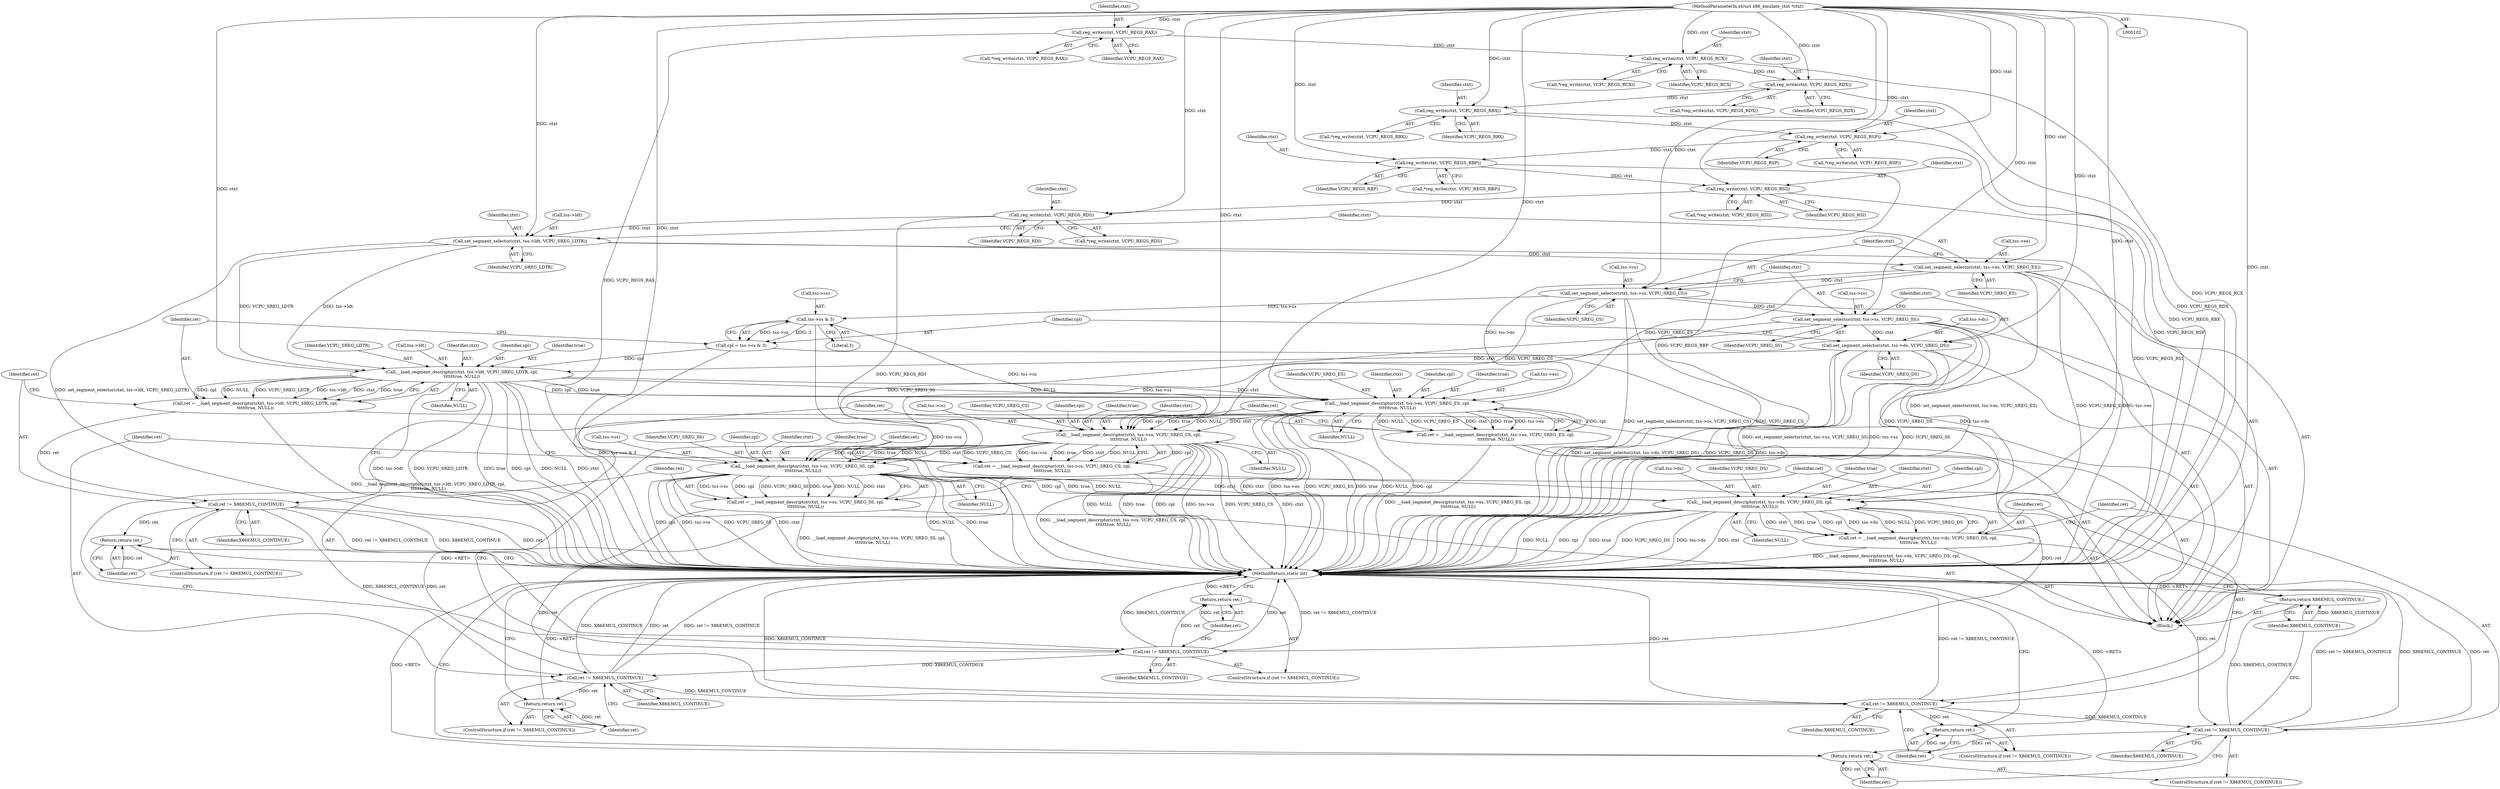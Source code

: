 digraph "0_linux_d1442d85cc30ea75f7d399474ca738e0bc96f715_4@API" {
"1000126" [label="(Call,reg_write(ctxt, VCPU_REGS_RAX))"];
"1000103" [label="(MethodParameterIn,struct x86_emulate_ctxt *ctxt)"];
"1000134" [label="(Call,reg_write(ctxt, VCPU_REGS_RCX))"];
"1000142" [label="(Call,reg_write(ctxt, VCPU_REGS_RDX))"];
"1000150" [label="(Call,reg_write(ctxt, VCPU_REGS_RBX))"];
"1000158" [label="(Call,reg_write(ctxt, VCPU_REGS_RSP))"];
"1000166" [label="(Call,reg_write(ctxt, VCPU_REGS_RBP))"];
"1000174" [label="(Call,reg_write(ctxt, VCPU_REGS_RSI))"];
"1000182" [label="(Call,reg_write(ctxt, VCPU_REGS_RDI))"];
"1000188" [label="(Call,set_segment_selector(ctxt, tss->ldt, VCPU_SREG_LDTR))"];
"1000194" [label="(Call,set_segment_selector(ctxt, tss->es, VCPU_SREG_ES))"];
"1000200" [label="(Call,set_segment_selector(ctxt, tss->cs, VCPU_SREG_CS))"];
"1000206" [label="(Call,set_segment_selector(ctxt, tss->ss, VCPU_SREG_SS))"];
"1000212" [label="(Call,set_segment_selector(ctxt, tss->ds, VCPU_SREG_DS))"];
"1000227" [label="(Call,__load_segment_descriptor(ctxt, tss->ldt, VCPU_SREG_LDTR, cpl,\n\t\t\t\t\ttrue, NULL))"];
"1000225" [label="(Call,ret = __load_segment_descriptor(ctxt, tss->ldt, VCPU_SREG_LDTR, cpl,\n\t\t\t\t\ttrue, NULL))"];
"1000237" [label="(Call,ret != X86EMUL_CONTINUE)"];
"1000240" [label="(Return,return ret;)"];
"1000254" [label="(Call,ret != X86EMUL_CONTINUE)"];
"1000257" [label="(Return,return ret;)"];
"1000271" [label="(Call,ret != X86EMUL_CONTINUE)"];
"1000274" [label="(Return,return ret;)"];
"1000288" [label="(Call,ret != X86EMUL_CONTINUE)"];
"1000291" [label="(Return,return ret;)"];
"1000305" [label="(Call,ret != X86EMUL_CONTINUE)"];
"1000308" [label="(Return,return ret;)"];
"1000310" [label="(Return,return X86EMUL_CONTINUE;)"];
"1000244" [label="(Call,__load_segment_descriptor(ctxt, tss->es, VCPU_SREG_ES, cpl,\n\t\t\t\t\ttrue, NULL))"];
"1000242" [label="(Call,ret = __load_segment_descriptor(ctxt, tss->es, VCPU_SREG_ES, cpl,\n\t\t\t\t\ttrue, NULL))"];
"1000261" [label="(Call,__load_segment_descriptor(ctxt, tss->cs, VCPU_SREG_CS, cpl,\n\t\t\t\t\ttrue, NULL))"];
"1000259" [label="(Call,ret = __load_segment_descriptor(ctxt, tss->cs, VCPU_SREG_CS, cpl,\n\t\t\t\t\ttrue, NULL))"];
"1000278" [label="(Call,__load_segment_descriptor(ctxt, tss->ss, VCPU_SREG_SS, cpl,\n\t\t\t\t\ttrue, NULL))"];
"1000276" [label="(Call,ret = __load_segment_descriptor(ctxt, tss->ss, VCPU_SREG_SS, cpl,\n\t\t\t\t\ttrue, NULL))"];
"1000295" [label="(Call,__load_segment_descriptor(ctxt, tss->ds, VCPU_SREG_DS, cpl,\n\t\t\t\t\ttrue, NULL))"];
"1000293" [label="(Call,ret = __load_segment_descriptor(ctxt, tss->ds, VCPU_SREG_DS, cpl,\n\t\t\t\t\ttrue, NULL))"];
"1000220" [label="(Call,tss->cs & 3)"];
"1000218" [label="(Call,cpl = tss->cs & 3)"];
"1000135" [label="(Identifier,ctxt)"];
"1000219" [label="(Identifier,cpl)"];
"1000263" [label="(Call,tss->cs)"];
"1000274" [label="(Return,return ret;)"];
"1000150" [label="(Call,reg_write(ctxt, VCPU_REGS_RBX))"];
"1000249" [label="(Identifier,VCPU_SREG_ES)"];
"1000272" [label="(Identifier,ret)"];
"1000245" [label="(Identifier,ctxt)"];
"1000257" [label="(Return,return ret;)"];
"1000250" [label="(Identifier,cpl)"];
"1000303" [label="(Identifier,NULL)"];
"1000213" [label="(Identifier,ctxt)"];
"1000280" [label="(Call,tss->ss)"];
"1000176" [label="(Identifier,VCPU_REGS_RSI)"];
"1000199" [label="(Identifier,VCPU_SREG_ES)"];
"1000232" [label="(Identifier,VCPU_SREG_LDTR)"];
"1000266" [label="(Identifier,VCPU_SREG_CS)"];
"1000297" [label="(Call,tss->ds)"];
"1000125" [label="(Call,*reg_write(ctxt, VCPU_REGS_RAX))"];
"1000229" [label="(Call,tss->ldt)"];
"1000291" [label="(Return,return ret;)"];
"1000165" [label="(Call,*reg_write(ctxt, VCPU_REGS_RBP))"];
"1000292" [label="(Identifier,ret)"];
"1000143" [label="(Identifier,ctxt)"];
"1000275" [label="(Identifier,ret)"];
"1000254" [label="(Call,ret != X86EMUL_CONTINUE)"];
"1000134" [label="(Call,reg_write(ctxt, VCPU_REGS_RCX))"];
"1000196" [label="(Call,tss->es)"];
"1000304" [label="(ControlStructure,if (ret != X86EMUL_CONTINUE))"];
"1000239" [label="(Identifier,X86EMUL_CONTINUE)"];
"1000312" [label="(MethodReturn,static int)"];
"1000270" [label="(ControlStructure,if (ret != X86EMUL_CONTINUE))"];
"1000278" [label="(Call,__load_segment_descriptor(ctxt, tss->ss, VCPU_SREG_SS, cpl,\n\t\t\t\t\ttrue, NULL))"];
"1000183" [label="(Identifier,ctxt)"];
"1000212" [label="(Call,set_segment_selector(ctxt, tss->ds, VCPU_SREG_DS))"];
"1000228" [label="(Identifier,ctxt)"];
"1000306" [label="(Identifier,ret)"];
"1000293" [label="(Call,ret = __load_segment_descriptor(ctxt, tss->ds, VCPU_SREG_DS, cpl,\n\t\t\t\t\ttrue, NULL))"];
"1000166" [label="(Call,reg_write(ctxt, VCPU_REGS_RBP))"];
"1000300" [label="(Identifier,VCPU_SREG_DS)"];
"1000288" [label="(Call,ret != X86EMUL_CONTINUE)"];
"1000261" [label="(Call,__load_segment_descriptor(ctxt, tss->cs, VCPU_SREG_CS, cpl,\n\t\t\t\t\ttrue, NULL))"];
"1000243" [label="(Identifier,ret)"];
"1000142" [label="(Call,reg_write(ctxt, VCPU_REGS_RDX))"];
"1000127" [label="(Identifier,ctxt)"];
"1000294" [label="(Identifier,ret)"];
"1000277" [label="(Identifier,ret)"];
"1000286" [label="(Identifier,NULL)"];
"1000211" [label="(Identifier,VCPU_SREG_SS)"];
"1000236" [label="(ControlStructure,if (ret != X86EMUL_CONTINUE))"];
"1000309" [label="(Identifier,ret)"];
"1000283" [label="(Identifier,VCPU_SREG_SS)"];
"1000167" [label="(Identifier,ctxt)"];
"1000205" [label="(Identifier,VCPU_SREG_CS)"];
"1000290" [label="(Identifier,X86EMUL_CONTINUE)"];
"1000174" [label="(Call,reg_write(ctxt, VCPU_REGS_RSI))"];
"1000149" [label="(Call,*reg_write(ctxt, VCPU_REGS_RBX))"];
"1000260" [label="(Identifier,ret)"];
"1000184" [label="(Identifier,VCPU_REGS_RDI)"];
"1000307" [label="(Identifier,X86EMUL_CONTINUE)"];
"1000190" [label="(Call,tss->ldt)"];
"1000182" [label="(Call,reg_write(ctxt, VCPU_REGS_RDI))"];
"1000141" [label="(Call,*reg_write(ctxt, VCPU_REGS_RDX))"];
"1000233" [label="(Identifier,cpl)"];
"1000284" [label="(Identifier,cpl)"];
"1000151" [label="(Identifier,ctxt)"];
"1000287" [label="(ControlStructure,if (ret != X86EMUL_CONTINUE))"];
"1000126" [label="(Call,reg_write(ctxt, VCPU_REGS_RAX))"];
"1000259" [label="(Call,ret = __load_segment_descriptor(ctxt, tss->cs, VCPU_SREG_CS, cpl,\n\t\t\t\t\ttrue, NULL))"];
"1000221" [label="(Call,tss->cs)"];
"1000244" [label="(Call,__load_segment_descriptor(ctxt, tss->es, VCPU_SREG_ES, cpl,\n\t\t\t\t\ttrue, NULL))"];
"1000207" [label="(Identifier,ctxt)"];
"1000235" [label="(Identifier,NULL)"];
"1000237" [label="(Call,ret != X86EMUL_CONTINUE)"];
"1000267" [label="(Identifier,cpl)"];
"1000251" [label="(Identifier,true)"];
"1000160" [label="(Identifier,VCPU_REGS_RSP)"];
"1000217" [label="(Identifier,VCPU_SREG_DS)"];
"1000240" [label="(Return,return ret;)"];
"1000268" [label="(Identifier,true)"];
"1000157" [label="(Call,*reg_write(ctxt, VCPU_REGS_RSP))"];
"1000224" [label="(Literal,3)"];
"1000103" [label="(MethodParameterIn,struct x86_emulate_ctxt *ctxt)"];
"1000128" [label="(Identifier,VCPU_REGS_RAX)"];
"1000295" [label="(Call,__load_segment_descriptor(ctxt, tss->ds, VCPU_SREG_DS, cpl,\n\t\t\t\t\ttrue, NULL))"];
"1000158" [label="(Call,reg_write(ctxt, VCPU_REGS_RSP))"];
"1000302" [label="(Identifier,true)"];
"1000225" [label="(Call,ret = __load_segment_descriptor(ctxt, tss->ldt, VCPU_SREG_LDTR, cpl,\n\t\t\t\t\ttrue, NULL))"];
"1000311" [label="(Identifier,X86EMUL_CONTINUE)"];
"1000201" [label="(Identifier,ctxt)"];
"1000279" [label="(Identifier,ctxt)"];
"1000189" [label="(Identifier,ctxt)"];
"1000136" [label="(Identifier,VCPU_REGS_RCX)"];
"1000256" [label="(Identifier,X86EMUL_CONTINUE)"];
"1000296" [label="(Identifier,ctxt)"];
"1000168" [label="(Identifier,VCPU_REGS_RBP)"];
"1000188" [label="(Call,set_segment_selector(ctxt, tss->ldt, VCPU_SREG_LDTR))"];
"1000200" [label="(Call,set_segment_selector(ctxt, tss->cs, VCPU_SREG_CS))"];
"1000181" [label="(Call,*reg_write(ctxt, VCPU_REGS_RDI))"];
"1000206" [label="(Call,set_segment_selector(ctxt, tss->ss, VCPU_SREG_SS))"];
"1000159" [label="(Identifier,ctxt)"];
"1000310" [label="(Return,return X86EMUL_CONTINUE;)"];
"1000195" [label="(Identifier,ctxt)"];
"1000220" [label="(Call,tss->cs & 3)"];
"1000218" [label="(Call,cpl = tss->cs & 3)"];
"1000253" [label="(ControlStructure,if (ret != X86EMUL_CONTINUE))"];
"1000144" [label="(Identifier,VCPU_REGS_RDX)"];
"1000234" [label="(Identifier,true)"];
"1000202" [label="(Call,tss->cs)"];
"1000246" [label="(Call,tss->es)"];
"1000269" [label="(Identifier,NULL)"];
"1000273" [label="(Identifier,X86EMUL_CONTINUE)"];
"1000175" [label="(Identifier,ctxt)"];
"1000194" [label="(Call,set_segment_selector(ctxt, tss->es, VCPU_SREG_ES))"];
"1000271" [label="(Call,ret != X86EMUL_CONTINUE)"];
"1000214" [label="(Call,tss->ds)"];
"1000242" [label="(Call,ret = __load_segment_descriptor(ctxt, tss->es, VCPU_SREG_ES, cpl,\n\t\t\t\t\ttrue, NULL))"];
"1000262" [label="(Identifier,ctxt)"];
"1000258" [label="(Identifier,ret)"];
"1000133" [label="(Call,*reg_write(ctxt, VCPU_REGS_RCX))"];
"1000289" [label="(Identifier,ret)"];
"1000305" [label="(Call,ret != X86EMUL_CONTINUE)"];
"1000173" [label="(Call,*reg_write(ctxt, VCPU_REGS_RSI))"];
"1000241" [label="(Identifier,ret)"];
"1000301" [label="(Identifier,cpl)"];
"1000208" [label="(Call,tss->ss)"];
"1000238" [label="(Identifier,ret)"];
"1000227" [label="(Call,__load_segment_descriptor(ctxt, tss->ldt, VCPU_SREG_LDTR, cpl,\n\t\t\t\t\ttrue, NULL))"];
"1000308" [label="(Return,return ret;)"];
"1000105" [label="(Block,)"];
"1000193" [label="(Identifier,VCPU_SREG_LDTR)"];
"1000285" [label="(Identifier,true)"];
"1000152" [label="(Identifier,VCPU_REGS_RBX)"];
"1000252" [label="(Identifier,NULL)"];
"1000276" [label="(Call,ret = __load_segment_descriptor(ctxt, tss->ss, VCPU_SREG_SS, cpl,\n\t\t\t\t\ttrue, NULL))"];
"1000226" [label="(Identifier,ret)"];
"1000255" [label="(Identifier,ret)"];
"1000126" -> "1000125"  [label="AST: "];
"1000126" -> "1000128"  [label="CFG: "];
"1000127" -> "1000126"  [label="AST: "];
"1000128" -> "1000126"  [label="AST: "];
"1000125" -> "1000126"  [label="CFG: "];
"1000126" -> "1000312"  [label="DDG: VCPU_REGS_RAX"];
"1000103" -> "1000126"  [label="DDG: ctxt"];
"1000126" -> "1000134"  [label="DDG: ctxt"];
"1000103" -> "1000102"  [label="AST: "];
"1000103" -> "1000312"  [label="DDG: ctxt"];
"1000103" -> "1000134"  [label="DDG: ctxt"];
"1000103" -> "1000142"  [label="DDG: ctxt"];
"1000103" -> "1000150"  [label="DDG: ctxt"];
"1000103" -> "1000158"  [label="DDG: ctxt"];
"1000103" -> "1000166"  [label="DDG: ctxt"];
"1000103" -> "1000174"  [label="DDG: ctxt"];
"1000103" -> "1000182"  [label="DDG: ctxt"];
"1000103" -> "1000188"  [label="DDG: ctxt"];
"1000103" -> "1000194"  [label="DDG: ctxt"];
"1000103" -> "1000200"  [label="DDG: ctxt"];
"1000103" -> "1000206"  [label="DDG: ctxt"];
"1000103" -> "1000212"  [label="DDG: ctxt"];
"1000103" -> "1000227"  [label="DDG: ctxt"];
"1000103" -> "1000244"  [label="DDG: ctxt"];
"1000103" -> "1000261"  [label="DDG: ctxt"];
"1000103" -> "1000278"  [label="DDG: ctxt"];
"1000103" -> "1000295"  [label="DDG: ctxt"];
"1000134" -> "1000133"  [label="AST: "];
"1000134" -> "1000136"  [label="CFG: "];
"1000135" -> "1000134"  [label="AST: "];
"1000136" -> "1000134"  [label="AST: "];
"1000133" -> "1000134"  [label="CFG: "];
"1000134" -> "1000312"  [label="DDG: VCPU_REGS_RCX"];
"1000134" -> "1000142"  [label="DDG: ctxt"];
"1000142" -> "1000141"  [label="AST: "];
"1000142" -> "1000144"  [label="CFG: "];
"1000143" -> "1000142"  [label="AST: "];
"1000144" -> "1000142"  [label="AST: "];
"1000141" -> "1000142"  [label="CFG: "];
"1000142" -> "1000312"  [label="DDG: VCPU_REGS_RDX"];
"1000142" -> "1000150"  [label="DDG: ctxt"];
"1000150" -> "1000149"  [label="AST: "];
"1000150" -> "1000152"  [label="CFG: "];
"1000151" -> "1000150"  [label="AST: "];
"1000152" -> "1000150"  [label="AST: "];
"1000149" -> "1000150"  [label="CFG: "];
"1000150" -> "1000312"  [label="DDG: VCPU_REGS_RBX"];
"1000150" -> "1000158"  [label="DDG: ctxt"];
"1000158" -> "1000157"  [label="AST: "];
"1000158" -> "1000160"  [label="CFG: "];
"1000159" -> "1000158"  [label="AST: "];
"1000160" -> "1000158"  [label="AST: "];
"1000157" -> "1000158"  [label="CFG: "];
"1000158" -> "1000312"  [label="DDG: VCPU_REGS_RSP"];
"1000158" -> "1000166"  [label="DDG: ctxt"];
"1000166" -> "1000165"  [label="AST: "];
"1000166" -> "1000168"  [label="CFG: "];
"1000167" -> "1000166"  [label="AST: "];
"1000168" -> "1000166"  [label="AST: "];
"1000165" -> "1000166"  [label="CFG: "];
"1000166" -> "1000312"  [label="DDG: VCPU_REGS_RBP"];
"1000166" -> "1000174"  [label="DDG: ctxt"];
"1000174" -> "1000173"  [label="AST: "];
"1000174" -> "1000176"  [label="CFG: "];
"1000175" -> "1000174"  [label="AST: "];
"1000176" -> "1000174"  [label="AST: "];
"1000173" -> "1000174"  [label="CFG: "];
"1000174" -> "1000312"  [label="DDG: VCPU_REGS_RSI"];
"1000174" -> "1000182"  [label="DDG: ctxt"];
"1000182" -> "1000181"  [label="AST: "];
"1000182" -> "1000184"  [label="CFG: "];
"1000183" -> "1000182"  [label="AST: "];
"1000184" -> "1000182"  [label="AST: "];
"1000181" -> "1000182"  [label="CFG: "];
"1000182" -> "1000312"  [label="DDG: VCPU_REGS_RDI"];
"1000182" -> "1000188"  [label="DDG: ctxt"];
"1000188" -> "1000105"  [label="AST: "];
"1000188" -> "1000193"  [label="CFG: "];
"1000189" -> "1000188"  [label="AST: "];
"1000190" -> "1000188"  [label="AST: "];
"1000193" -> "1000188"  [label="AST: "];
"1000195" -> "1000188"  [label="CFG: "];
"1000188" -> "1000312"  [label="DDG: set_segment_selector(ctxt, tss->ldt, VCPU_SREG_LDTR)"];
"1000188" -> "1000194"  [label="DDG: ctxt"];
"1000188" -> "1000227"  [label="DDG: tss->ldt"];
"1000188" -> "1000227"  [label="DDG: VCPU_SREG_LDTR"];
"1000194" -> "1000105"  [label="AST: "];
"1000194" -> "1000199"  [label="CFG: "];
"1000195" -> "1000194"  [label="AST: "];
"1000196" -> "1000194"  [label="AST: "];
"1000199" -> "1000194"  [label="AST: "];
"1000201" -> "1000194"  [label="CFG: "];
"1000194" -> "1000312"  [label="DDG: set_segment_selector(ctxt, tss->es, VCPU_SREG_ES)"];
"1000194" -> "1000312"  [label="DDG: VCPU_SREG_ES"];
"1000194" -> "1000312"  [label="DDG: tss->es"];
"1000194" -> "1000200"  [label="DDG: ctxt"];
"1000194" -> "1000244"  [label="DDG: tss->es"];
"1000194" -> "1000244"  [label="DDG: VCPU_SREG_ES"];
"1000200" -> "1000105"  [label="AST: "];
"1000200" -> "1000205"  [label="CFG: "];
"1000201" -> "1000200"  [label="AST: "];
"1000202" -> "1000200"  [label="AST: "];
"1000205" -> "1000200"  [label="AST: "];
"1000207" -> "1000200"  [label="CFG: "];
"1000200" -> "1000312"  [label="DDG: set_segment_selector(ctxt, tss->cs, VCPU_SREG_CS)"];
"1000200" -> "1000312"  [label="DDG: VCPU_SREG_CS"];
"1000200" -> "1000206"  [label="DDG: ctxt"];
"1000200" -> "1000220"  [label="DDG: tss->cs"];
"1000200" -> "1000261"  [label="DDG: VCPU_SREG_CS"];
"1000206" -> "1000105"  [label="AST: "];
"1000206" -> "1000211"  [label="CFG: "];
"1000207" -> "1000206"  [label="AST: "];
"1000208" -> "1000206"  [label="AST: "];
"1000211" -> "1000206"  [label="AST: "];
"1000213" -> "1000206"  [label="CFG: "];
"1000206" -> "1000312"  [label="DDG: set_segment_selector(ctxt, tss->ss, VCPU_SREG_SS)"];
"1000206" -> "1000312"  [label="DDG: tss->ss"];
"1000206" -> "1000312"  [label="DDG: VCPU_SREG_SS"];
"1000206" -> "1000212"  [label="DDG: ctxt"];
"1000206" -> "1000278"  [label="DDG: tss->ss"];
"1000206" -> "1000278"  [label="DDG: VCPU_SREG_SS"];
"1000212" -> "1000105"  [label="AST: "];
"1000212" -> "1000217"  [label="CFG: "];
"1000213" -> "1000212"  [label="AST: "];
"1000214" -> "1000212"  [label="AST: "];
"1000217" -> "1000212"  [label="AST: "];
"1000219" -> "1000212"  [label="CFG: "];
"1000212" -> "1000312"  [label="DDG: VCPU_SREG_DS"];
"1000212" -> "1000312"  [label="DDG: tss->ds"];
"1000212" -> "1000312"  [label="DDG: set_segment_selector(ctxt, tss->ds, VCPU_SREG_DS)"];
"1000212" -> "1000227"  [label="DDG: ctxt"];
"1000212" -> "1000295"  [label="DDG: tss->ds"];
"1000212" -> "1000295"  [label="DDG: VCPU_SREG_DS"];
"1000227" -> "1000225"  [label="AST: "];
"1000227" -> "1000235"  [label="CFG: "];
"1000228" -> "1000227"  [label="AST: "];
"1000229" -> "1000227"  [label="AST: "];
"1000232" -> "1000227"  [label="AST: "];
"1000233" -> "1000227"  [label="AST: "];
"1000234" -> "1000227"  [label="AST: "];
"1000235" -> "1000227"  [label="AST: "];
"1000225" -> "1000227"  [label="CFG: "];
"1000227" -> "1000312"  [label="DDG: cpl"];
"1000227" -> "1000312"  [label="DDG: NULL"];
"1000227" -> "1000312"  [label="DDG: ctxt"];
"1000227" -> "1000312"  [label="DDG: tss->ldt"];
"1000227" -> "1000312"  [label="DDG: VCPU_SREG_LDTR"];
"1000227" -> "1000312"  [label="DDG: true"];
"1000227" -> "1000225"  [label="DDG: cpl"];
"1000227" -> "1000225"  [label="DDG: NULL"];
"1000227" -> "1000225"  [label="DDG: VCPU_SREG_LDTR"];
"1000227" -> "1000225"  [label="DDG: tss->ldt"];
"1000227" -> "1000225"  [label="DDG: ctxt"];
"1000227" -> "1000225"  [label="DDG: true"];
"1000218" -> "1000227"  [label="DDG: cpl"];
"1000227" -> "1000244"  [label="DDG: ctxt"];
"1000227" -> "1000244"  [label="DDG: cpl"];
"1000227" -> "1000244"  [label="DDG: true"];
"1000227" -> "1000244"  [label="DDG: NULL"];
"1000225" -> "1000105"  [label="AST: "];
"1000226" -> "1000225"  [label="AST: "];
"1000238" -> "1000225"  [label="CFG: "];
"1000225" -> "1000312"  [label="DDG: __load_segment_descriptor(ctxt, tss->ldt, VCPU_SREG_LDTR, cpl,\n\t\t\t\t\ttrue, NULL)"];
"1000225" -> "1000237"  [label="DDG: ret"];
"1000237" -> "1000236"  [label="AST: "];
"1000237" -> "1000239"  [label="CFG: "];
"1000238" -> "1000237"  [label="AST: "];
"1000239" -> "1000237"  [label="AST: "];
"1000241" -> "1000237"  [label="CFG: "];
"1000243" -> "1000237"  [label="CFG: "];
"1000237" -> "1000312"  [label="DDG: ret != X86EMUL_CONTINUE"];
"1000237" -> "1000312"  [label="DDG: X86EMUL_CONTINUE"];
"1000237" -> "1000312"  [label="DDG: ret"];
"1000237" -> "1000240"  [label="DDG: ret"];
"1000237" -> "1000254"  [label="DDG: X86EMUL_CONTINUE"];
"1000240" -> "1000236"  [label="AST: "];
"1000240" -> "1000241"  [label="CFG: "];
"1000241" -> "1000240"  [label="AST: "];
"1000312" -> "1000240"  [label="CFG: "];
"1000240" -> "1000312"  [label="DDG: <RET>"];
"1000241" -> "1000240"  [label="DDG: ret"];
"1000254" -> "1000253"  [label="AST: "];
"1000254" -> "1000256"  [label="CFG: "];
"1000255" -> "1000254"  [label="AST: "];
"1000256" -> "1000254"  [label="AST: "];
"1000258" -> "1000254"  [label="CFG: "];
"1000260" -> "1000254"  [label="CFG: "];
"1000254" -> "1000312"  [label="DDG: ret"];
"1000254" -> "1000312"  [label="DDG: ret != X86EMUL_CONTINUE"];
"1000254" -> "1000312"  [label="DDG: X86EMUL_CONTINUE"];
"1000242" -> "1000254"  [label="DDG: ret"];
"1000254" -> "1000257"  [label="DDG: ret"];
"1000254" -> "1000271"  [label="DDG: X86EMUL_CONTINUE"];
"1000257" -> "1000253"  [label="AST: "];
"1000257" -> "1000258"  [label="CFG: "];
"1000258" -> "1000257"  [label="AST: "];
"1000312" -> "1000257"  [label="CFG: "];
"1000257" -> "1000312"  [label="DDG: <RET>"];
"1000258" -> "1000257"  [label="DDG: ret"];
"1000271" -> "1000270"  [label="AST: "];
"1000271" -> "1000273"  [label="CFG: "];
"1000272" -> "1000271"  [label="AST: "];
"1000273" -> "1000271"  [label="AST: "];
"1000275" -> "1000271"  [label="CFG: "];
"1000277" -> "1000271"  [label="CFG: "];
"1000271" -> "1000312"  [label="DDG: X86EMUL_CONTINUE"];
"1000271" -> "1000312"  [label="DDG: ret"];
"1000271" -> "1000312"  [label="DDG: ret != X86EMUL_CONTINUE"];
"1000259" -> "1000271"  [label="DDG: ret"];
"1000271" -> "1000274"  [label="DDG: ret"];
"1000271" -> "1000288"  [label="DDG: X86EMUL_CONTINUE"];
"1000274" -> "1000270"  [label="AST: "];
"1000274" -> "1000275"  [label="CFG: "];
"1000275" -> "1000274"  [label="AST: "];
"1000312" -> "1000274"  [label="CFG: "];
"1000274" -> "1000312"  [label="DDG: <RET>"];
"1000275" -> "1000274"  [label="DDG: ret"];
"1000288" -> "1000287"  [label="AST: "];
"1000288" -> "1000290"  [label="CFG: "];
"1000289" -> "1000288"  [label="AST: "];
"1000290" -> "1000288"  [label="AST: "];
"1000292" -> "1000288"  [label="CFG: "];
"1000294" -> "1000288"  [label="CFG: "];
"1000288" -> "1000312"  [label="DDG: X86EMUL_CONTINUE"];
"1000288" -> "1000312"  [label="DDG: ret"];
"1000288" -> "1000312"  [label="DDG: ret != X86EMUL_CONTINUE"];
"1000276" -> "1000288"  [label="DDG: ret"];
"1000288" -> "1000291"  [label="DDG: ret"];
"1000288" -> "1000305"  [label="DDG: X86EMUL_CONTINUE"];
"1000291" -> "1000287"  [label="AST: "];
"1000291" -> "1000292"  [label="CFG: "];
"1000292" -> "1000291"  [label="AST: "];
"1000312" -> "1000291"  [label="CFG: "];
"1000291" -> "1000312"  [label="DDG: <RET>"];
"1000292" -> "1000291"  [label="DDG: ret"];
"1000305" -> "1000304"  [label="AST: "];
"1000305" -> "1000307"  [label="CFG: "];
"1000306" -> "1000305"  [label="AST: "];
"1000307" -> "1000305"  [label="AST: "];
"1000309" -> "1000305"  [label="CFG: "];
"1000311" -> "1000305"  [label="CFG: "];
"1000305" -> "1000312"  [label="DDG: ret != X86EMUL_CONTINUE"];
"1000305" -> "1000312"  [label="DDG: X86EMUL_CONTINUE"];
"1000305" -> "1000312"  [label="DDG: ret"];
"1000293" -> "1000305"  [label="DDG: ret"];
"1000305" -> "1000308"  [label="DDG: ret"];
"1000305" -> "1000310"  [label="DDG: X86EMUL_CONTINUE"];
"1000308" -> "1000304"  [label="AST: "];
"1000308" -> "1000309"  [label="CFG: "];
"1000309" -> "1000308"  [label="AST: "];
"1000312" -> "1000308"  [label="CFG: "];
"1000308" -> "1000312"  [label="DDG: <RET>"];
"1000309" -> "1000308"  [label="DDG: ret"];
"1000310" -> "1000105"  [label="AST: "];
"1000310" -> "1000311"  [label="CFG: "];
"1000311" -> "1000310"  [label="AST: "];
"1000312" -> "1000310"  [label="CFG: "];
"1000310" -> "1000312"  [label="DDG: <RET>"];
"1000311" -> "1000310"  [label="DDG: X86EMUL_CONTINUE"];
"1000244" -> "1000242"  [label="AST: "];
"1000244" -> "1000252"  [label="CFG: "];
"1000245" -> "1000244"  [label="AST: "];
"1000246" -> "1000244"  [label="AST: "];
"1000249" -> "1000244"  [label="AST: "];
"1000250" -> "1000244"  [label="AST: "];
"1000251" -> "1000244"  [label="AST: "];
"1000252" -> "1000244"  [label="AST: "];
"1000242" -> "1000244"  [label="CFG: "];
"1000244" -> "1000312"  [label="DDG: true"];
"1000244" -> "1000312"  [label="DDG: NULL"];
"1000244" -> "1000312"  [label="DDG: cpl"];
"1000244" -> "1000312"  [label="DDG: ctxt"];
"1000244" -> "1000312"  [label="DDG: tss->es"];
"1000244" -> "1000312"  [label="DDG: VCPU_SREG_ES"];
"1000244" -> "1000242"  [label="DDG: cpl"];
"1000244" -> "1000242"  [label="DDG: NULL"];
"1000244" -> "1000242"  [label="DDG: VCPU_SREG_ES"];
"1000244" -> "1000242"  [label="DDG: ctxt"];
"1000244" -> "1000242"  [label="DDG: true"];
"1000244" -> "1000242"  [label="DDG: tss->es"];
"1000244" -> "1000261"  [label="DDG: ctxt"];
"1000244" -> "1000261"  [label="DDG: cpl"];
"1000244" -> "1000261"  [label="DDG: true"];
"1000244" -> "1000261"  [label="DDG: NULL"];
"1000242" -> "1000105"  [label="AST: "];
"1000243" -> "1000242"  [label="AST: "];
"1000255" -> "1000242"  [label="CFG: "];
"1000242" -> "1000312"  [label="DDG: __load_segment_descriptor(ctxt, tss->es, VCPU_SREG_ES, cpl,\n\t\t\t\t\ttrue, NULL)"];
"1000261" -> "1000259"  [label="AST: "];
"1000261" -> "1000269"  [label="CFG: "];
"1000262" -> "1000261"  [label="AST: "];
"1000263" -> "1000261"  [label="AST: "];
"1000266" -> "1000261"  [label="AST: "];
"1000267" -> "1000261"  [label="AST: "];
"1000268" -> "1000261"  [label="AST: "];
"1000269" -> "1000261"  [label="AST: "];
"1000259" -> "1000261"  [label="CFG: "];
"1000261" -> "1000312"  [label="DDG: NULL"];
"1000261" -> "1000312"  [label="DDG: true"];
"1000261" -> "1000312"  [label="DDG: cpl"];
"1000261" -> "1000312"  [label="DDG: tss->cs"];
"1000261" -> "1000312"  [label="DDG: VCPU_SREG_CS"];
"1000261" -> "1000312"  [label="DDG: ctxt"];
"1000261" -> "1000259"  [label="DDG: cpl"];
"1000261" -> "1000259"  [label="DDG: VCPU_SREG_CS"];
"1000261" -> "1000259"  [label="DDG: tss->cs"];
"1000261" -> "1000259"  [label="DDG: true"];
"1000261" -> "1000259"  [label="DDG: ctxt"];
"1000261" -> "1000259"  [label="DDG: NULL"];
"1000220" -> "1000261"  [label="DDG: tss->cs"];
"1000261" -> "1000278"  [label="DDG: ctxt"];
"1000261" -> "1000278"  [label="DDG: cpl"];
"1000261" -> "1000278"  [label="DDG: true"];
"1000261" -> "1000278"  [label="DDG: NULL"];
"1000259" -> "1000105"  [label="AST: "];
"1000260" -> "1000259"  [label="AST: "];
"1000272" -> "1000259"  [label="CFG: "];
"1000259" -> "1000312"  [label="DDG: __load_segment_descriptor(ctxt, tss->cs, VCPU_SREG_CS, cpl,\n\t\t\t\t\ttrue, NULL)"];
"1000278" -> "1000276"  [label="AST: "];
"1000278" -> "1000286"  [label="CFG: "];
"1000279" -> "1000278"  [label="AST: "];
"1000280" -> "1000278"  [label="AST: "];
"1000283" -> "1000278"  [label="AST: "];
"1000284" -> "1000278"  [label="AST: "];
"1000285" -> "1000278"  [label="AST: "];
"1000286" -> "1000278"  [label="AST: "];
"1000276" -> "1000278"  [label="CFG: "];
"1000278" -> "1000312"  [label="DDG: NULL"];
"1000278" -> "1000312"  [label="DDG: true"];
"1000278" -> "1000312"  [label="DDG: cpl"];
"1000278" -> "1000312"  [label="DDG: tss->ss"];
"1000278" -> "1000312"  [label="DDG: VCPU_SREG_SS"];
"1000278" -> "1000312"  [label="DDG: ctxt"];
"1000278" -> "1000276"  [label="DDG: tss->ss"];
"1000278" -> "1000276"  [label="DDG: cpl"];
"1000278" -> "1000276"  [label="DDG: VCPU_SREG_SS"];
"1000278" -> "1000276"  [label="DDG: true"];
"1000278" -> "1000276"  [label="DDG: NULL"];
"1000278" -> "1000276"  [label="DDG: ctxt"];
"1000278" -> "1000295"  [label="DDG: ctxt"];
"1000278" -> "1000295"  [label="DDG: cpl"];
"1000278" -> "1000295"  [label="DDG: true"];
"1000278" -> "1000295"  [label="DDG: NULL"];
"1000276" -> "1000105"  [label="AST: "];
"1000277" -> "1000276"  [label="AST: "];
"1000289" -> "1000276"  [label="CFG: "];
"1000276" -> "1000312"  [label="DDG: __load_segment_descriptor(ctxt, tss->ss, VCPU_SREG_SS, cpl,\n\t\t\t\t\ttrue, NULL)"];
"1000295" -> "1000293"  [label="AST: "];
"1000295" -> "1000303"  [label="CFG: "];
"1000296" -> "1000295"  [label="AST: "];
"1000297" -> "1000295"  [label="AST: "];
"1000300" -> "1000295"  [label="AST: "];
"1000301" -> "1000295"  [label="AST: "];
"1000302" -> "1000295"  [label="AST: "];
"1000303" -> "1000295"  [label="AST: "];
"1000293" -> "1000295"  [label="CFG: "];
"1000295" -> "1000312"  [label="DDG: ctxt"];
"1000295" -> "1000312"  [label="DDG: NULL"];
"1000295" -> "1000312"  [label="DDG: cpl"];
"1000295" -> "1000312"  [label="DDG: true"];
"1000295" -> "1000312"  [label="DDG: VCPU_SREG_DS"];
"1000295" -> "1000312"  [label="DDG: tss->ds"];
"1000295" -> "1000293"  [label="DDG: ctxt"];
"1000295" -> "1000293"  [label="DDG: true"];
"1000295" -> "1000293"  [label="DDG: cpl"];
"1000295" -> "1000293"  [label="DDG: tss->ds"];
"1000295" -> "1000293"  [label="DDG: NULL"];
"1000295" -> "1000293"  [label="DDG: VCPU_SREG_DS"];
"1000293" -> "1000105"  [label="AST: "];
"1000294" -> "1000293"  [label="AST: "];
"1000306" -> "1000293"  [label="CFG: "];
"1000293" -> "1000312"  [label="DDG: __load_segment_descriptor(ctxt, tss->ds, VCPU_SREG_DS, cpl,\n\t\t\t\t\ttrue, NULL)"];
"1000220" -> "1000218"  [label="AST: "];
"1000220" -> "1000224"  [label="CFG: "];
"1000221" -> "1000220"  [label="AST: "];
"1000224" -> "1000220"  [label="AST: "];
"1000218" -> "1000220"  [label="CFG: "];
"1000220" -> "1000312"  [label="DDG: tss->cs"];
"1000220" -> "1000218"  [label="DDG: tss->cs"];
"1000220" -> "1000218"  [label="DDG: 3"];
"1000218" -> "1000105"  [label="AST: "];
"1000219" -> "1000218"  [label="AST: "];
"1000226" -> "1000218"  [label="CFG: "];
"1000218" -> "1000312"  [label="DDG: tss->cs & 3"];
}
